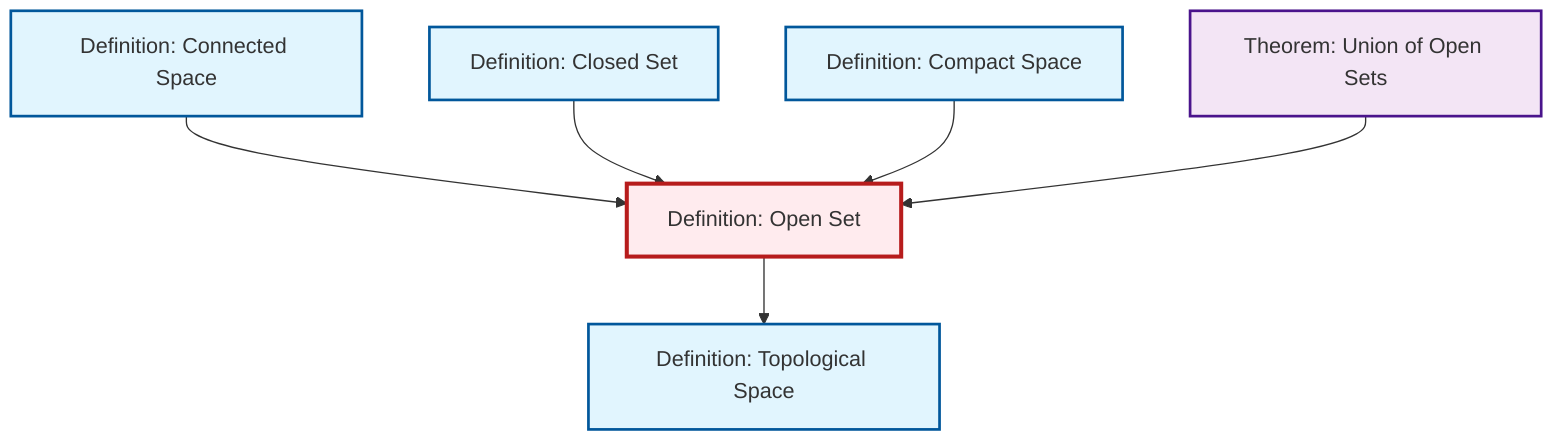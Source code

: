 graph TD
    classDef definition fill:#e1f5fe,stroke:#01579b,stroke-width:2px
    classDef theorem fill:#f3e5f5,stroke:#4a148c,stroke-width:2px
    classDef axiom fill:#fff3e0,stroke:#e65100,stroke-width:2px
    classDef example fill:#e8f5e9,stroke:#1b5e20,stroke-width:2px
    classDef current fill:#ffebee,stroke:#b71c1c,stroke-width:3px
    def-connected["Definition: Connected Space"]:::definition
    thm-union-open-sets["Theorem: Union of Open Sets"]:::theorem
    def-open-set["Definition: Open Set"]:::definition
    def-compact["Definition: Compact Space"]:::definition
    def-closed-set["Definition: Closed Set"]:::definition
    def-topological-space["Definition: Topological Space"]:::definition
    def-connected --> def-open-set
    def-closed-set --> def-open-set
    def-compact --> def-open-set
    def-open-set --> def-topological-space
    thm-union-open-sets --> def-open-set
    class def-open-set current